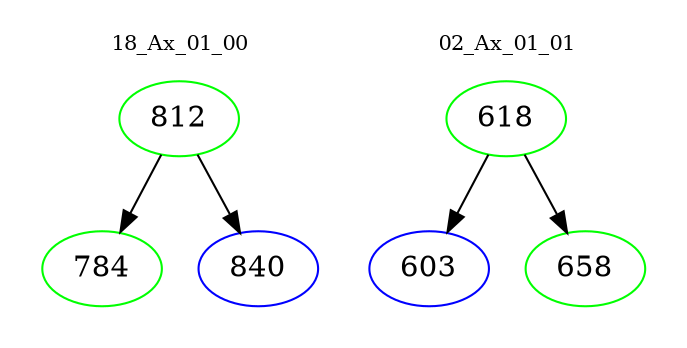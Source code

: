 digraph{
subgraph cluster_0 {
color = white
label = "18_Ax_01_00";
fontsize=10;
T0_812 [label="812", color="green"]
T0_812 -> T0_784 [color="black"]
T0_784 [label="784", color="green"]
T0_812 -> T0_840 [color="black"]
T0_840 [label="840", color="blue"]
}
subgraph cluster_1 {
color = white
label = "02_Ax_01_01";
fontsize=10;
T1_618 [label="618", color="green"]
T1_618 -> T1_603 [color="black"]
T1_603 [label="603", color="blue"]
T1_618 -> T1_658 [color="black"]
T1_658 [label="658", color="green"]
}
}
